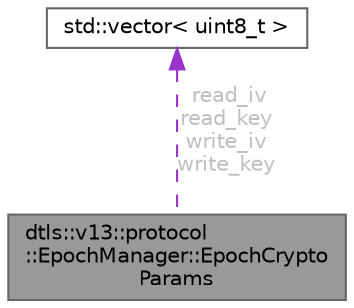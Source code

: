 digraph "dtls::v13::protocol::EpochManager::EpochCryptoParams"
{
 // LATEX_PDF_SIZE
  bgcolor="transparent";
  edge [fontname=Helvetica,fontsize=10,labelfontname=Helvetica,labelfontsize=10];
  node [fontname=Helvetica,fontsize=10,shape=box,height=0.2,width=0.4];
  Node1 [id="Node000001",label="dtls::v13::protocol\l::EpochManager::EpochCrypto\lParams",height=0.2,width=0.4,color="gray40", fillcolor="grey60", style="filled", fontcolor="black",tooltip="Get crypto parameters for an epoch."];
  Node2 -> Node1 [id="edge1_Node000001_Node000002",dir="back",color="darkorchid3",style="dashed",tooltip=" ",label=" read_iv\nread_key\nwrite_iv\nwrite_key",fontcolor="grey" ];
  Node2 [id="Node000002",label="std::vector\< uint8_t \>",height=0.2,width=0.4,color="gray40", fillcolor="white", style="filled",tooltip=" "];
}
